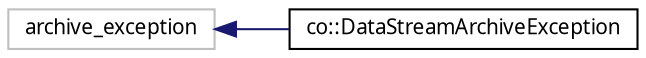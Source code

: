 digraph "Graphical Class Hierarchy"
{
  edge [fontname="Sans",fontsize="10",labelfontname="Sans",labelfontsize="10"];
  node [fontname="Sans",fontsize="10",shape=record];
  rankdir="LR";
  Node1 [label="archive_exception",height=0.2,width=0.4,color="grey75", fillcolor="white", style="filled"];
  Node1 -> Node2 [dir="back",color="midnightblue",fontsize="10",style="solid",fontname="Sans"];
  Node2 [label="co::DataStreamArchiveException",height=0.2,width=0.4,color="black", fillcolor="white", style="filled",URL="$classco_1_1DataStreamArchiveException.html",tooltip="Exception thrown when serialization cannot proceed. "];
}
